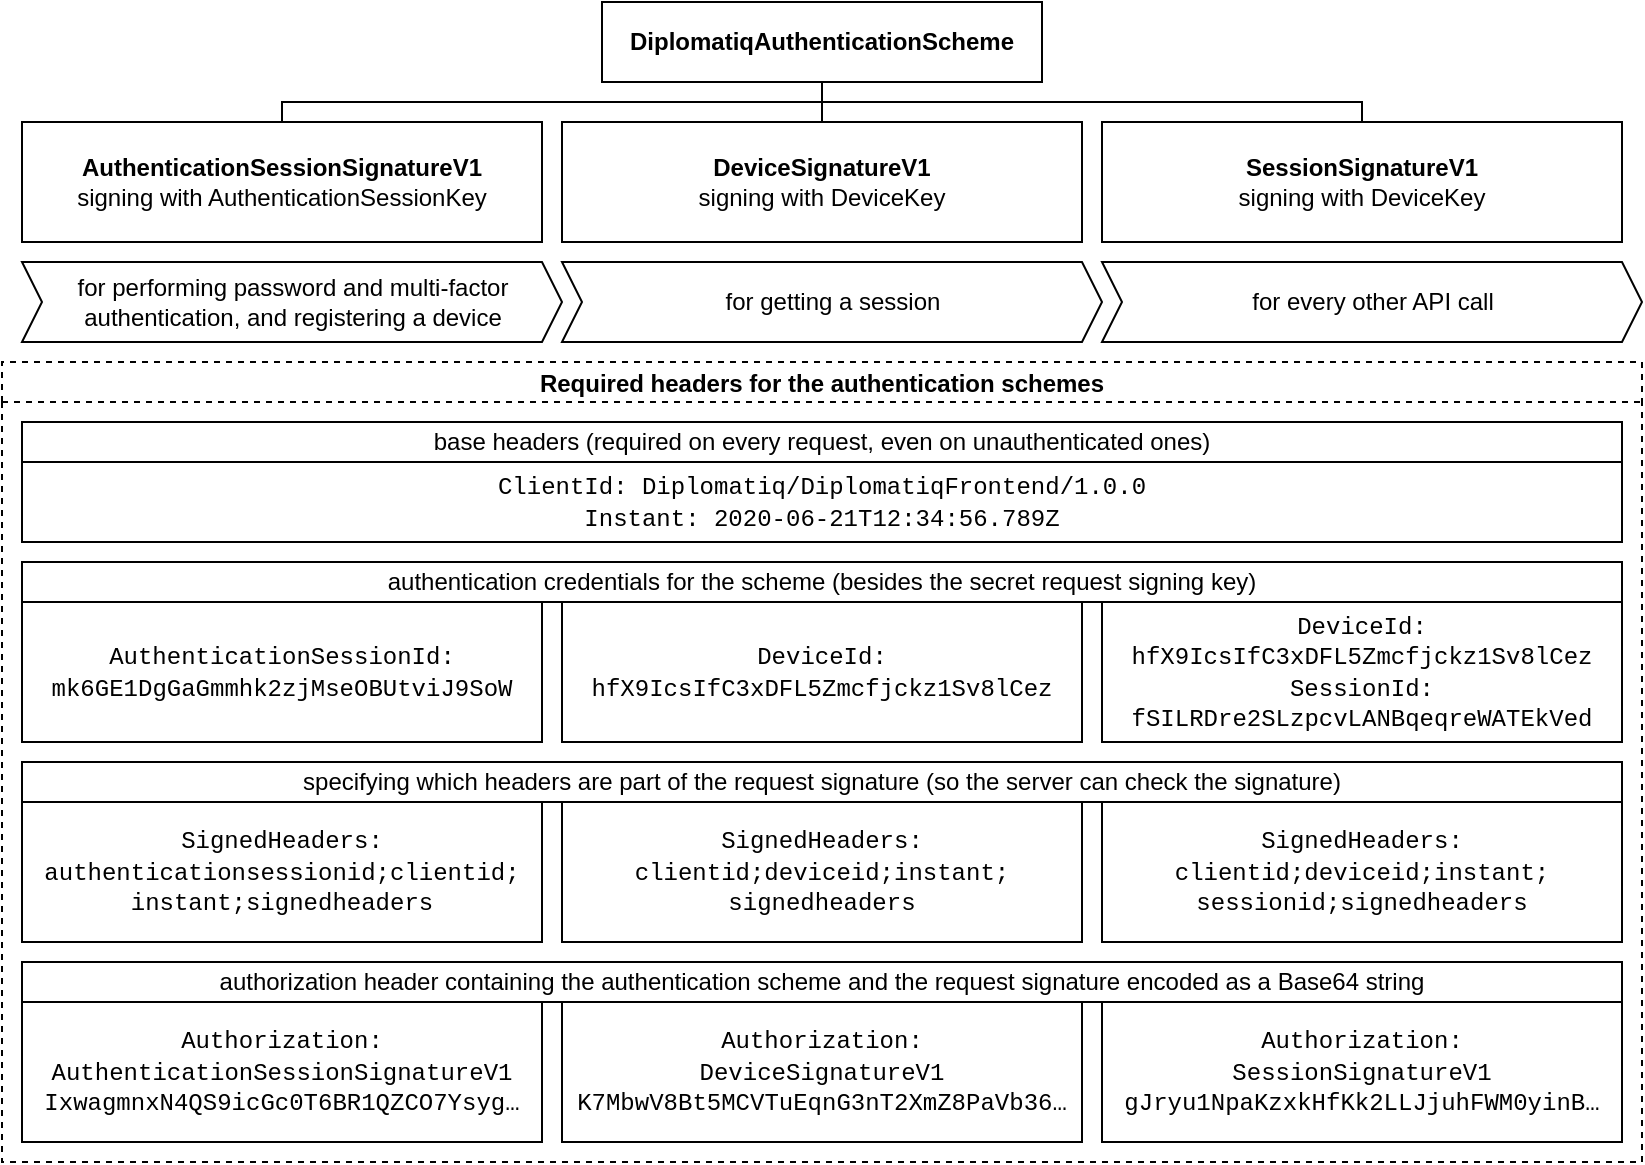 <mxfile version="13.0.9">
    <diagram id="Sttl8mKHboSlKdve3zSI" name="Page-1">
        <mxGraphModel dx="625" dy="579" grid="1" gridSize="10" guides="1" tooltips="1" connect="1" arrows="1" fold="1" page="1" pageScale="1" pageWidth="827" pageHeight="1169" math="0" shadow="0">
            <root>
                <mxCell id="0"/>
                <mxCell id="1" parent="0"/>
                <mxCell id="104" style="edgeStyle=orthogonalEdgeStyle;rounded=0;orthogonalLoop=1;jettySize=auto;html=1;exitX=0.5;exitY=1;exitDx=0;exitDy=0;entryX=0.5;entryY=0;entryDx=0;entryDy=0;endArrow=none;endFill=0;" parent="1" source="81" target="84" edge="1">
                    <mxGeometry relative="1" as="geometry"/>
                </mxCell>
                <mxCell id="105" style="edgeStyle=orthogonalEdgeStyle;rounded=0;orthogonalLoop=1;jettySize=auto;html=1;exitX=0.5;exitY=1;exitDx=0;exitDy=0;entryX=0.5;entryY=0;entryDx=0;entryDy=0;endArrow=none;endFill=0;" parent="1" source="81" target="83" edge="1">
                    <mxGeometry relative="1" as="geometry">
                        <Array as="points">
                            <mxPoint x="410" y="90"/>
                            <mxPoint x="680" y="90"/>
                        </Array>
                    </mxGeometry>
                </mxCell>
                <mxCell id="106" style="edgeStyle=orthogonalEdgeStyle;rounded=0;orthogonalLoop=1;jettySize=auto;html=1;exitX=0.5;exitY=1;exitDx=0;exitDy=0;entryX=0.5;entryY=0;entryDx=0;entryDy=0;endArrow=none;endFill=0;" parent="1" source="81" target="82" edge="1">
                    <mxGeometry relative="1" as="geometry">
                        <Array as="points">
                            <mxPoint x="410" y="90"/>
                            <mxPoint x="140" y="90"/>
                        </Array>
                    </mxGeometry>
                </mxCell>
                <mxCell id="81" value="&lt;b&gt;DiplomatiqAuthenticationScheme&lt;/b&gt;" style="rounded=0;whiteSpace=wrap;html=1;" parent="1" vertex="1">
                    <mxGeometry x="300" y="40" width="220" height="40" as="geometry"/>
                </mxCell>
                <mxCell id="82" value="&lt;b&gt;AuthenticationSessionSignatureV1&lt;/b&gt;&lt;br&gt;signing with AuthenticationSessionKey" style="rounded=0;whiteSpace=wrap;html=1;" parent="1" vertex="1">
                    <mxGeometry x="10" y="100" width="260" height="60" as="geometry"/>
                </mxCell>
                <mxCell id="83" value="&lt;b&gt;SessionSignatureV1&lt;/b&gt;&lt;br&gt;signing with DeviceKey" style="rounded=0;whiteSpace=wrap;html=1;" parent="1" vertex="1">
                    <mxGeometry x="550" y="100" width="260" height="60" as="geometry"/>
                </mxCell>
                <mxCell id="84" value="&lt;b&gt;DeviceSignatureV1&lt;/b&gt;&lt;br&gt;signing with DeviceKey" style="rounded=0;whiteSpace=wrap;html=1;" parent="1" vertex="1">
                    <mxGeometry x="280" y="100" width="260" height="60" as="geometry"/>
                </mxCell>
                <mxCell id="100" value="for performing password and multi-factor &lt;br&gt;authentication, and registering a device" style="html=1;shadow=0;dashed=0;align=center;verticalAlign=middle;shape=mxgraph.arrows2.arrow;dy=0;dx=10;notch=10;" parent="1" vertex="1">
                    <mxGeometry x="10" y="170" width="270" height="40" as="geometry"/>
                </mxCell>
                <mxCell id="102" value="for getting a session" style="html=1;shadow=0;dashed=0;align=center;verticalAlign=middle;shape=mxgraph.arrows2.arrow;dy=0;dx=10;notch=10;" parent="1" vertex="1">
                    <mxGeometry x="280" y="170" width="270" height="40" as="geometry"/>
                </mxCell>
                <mxCell id="103" value="for every other API call" style="html=1;shadow=0;dashed=0;align=center;verticalAlign=middle;shape=mxgraph.arrows2.arrow;dy=0;dx=10;notch=10;" parent="1" vertex="1">
                    <mxGeometry x="550" y="170" width="270" height="40" as="geometry"/>
                </mxCell>
                <mxCell id="117" value="&lt;font face=&quot;Courier New&quot;&gt;AuthenticationSessionId:&lt;br&gt;&lt;span&gt;mk6GE1DgGaGmmhk2zjMseOBUtviJ9SoW&lt;/span&gt;&lt;br&gt;&lt;/font&gt;" style="rounded=0;whiteSpace=wrap;html=1;" parent="1" vertex="1">
                    <mxGeometry x="10" y="340" width="260" height="70" as="geometry"/>
                </mxCell>
                <mxCell id="118" value="&lt;font face=&quot;Courier New&quot;&gt;DeviceId:&lt;br&gt;&lt;span&gt;hfX9IcsIfC3xDFL5Zmcfjckz1Sv8lCez&lt;/span&gt;&lt;/font&gt;" style="rounded=0;whiteSpace=wrap;html=1;" parent="1" vertex="1">
                    <mxGeometry x="280" y="340" width="260" height="70" as="geometry"/>
                </mxCell>
                <mxCell id="119" value="&lt;font face=&quot;Courier New&quot;&gt;DeviceId:&lt;br&gt;&lt;span&gt;hfX9IcsIfC3xDFL5Zmcfjckz1Sv8lCez&lt;br&gt;SessionId:&lt;br&gt;&lt;/span&gt;&lt;/font&gt;&lt;span&gt;&lt;font face=&quot;Courier New&quot;&gt;fSILRDre2SLzpcvLANBqeqreWATEkVed&lt;/font&gt;&lt;/span&gt;&lt;font face=&quot;Courier New&quot;&gt;&lt;span&gt;&lt;br&gt;&lt;/span&gt;&lt;/font&gt;" style="rounded=0;whiteSpace=wrap;html=1;" parent="1" vertex="1">
                    <mxGeometry x="550" y="340" width="260" height="70" as="geometry"/>
                </mxCell>
                <mxCell id="125" value="&lt;font face=&quot;Courier New&quot;&gt;SignedHeaders:&lt;br&gt;&lt;span&gt;authenticationsessionid;clientid;&lt;br&gt;&lt;/span&gt;instant;signedheaders&lt;br&gt;&lt;/font&gt;" style="rounded=0;whiteSpace=wrap;html=1;" parent="1" vertex="1">
                    <mxGeometry x="10" y="440" width="260" height="70" as="geometry"/>
                </mxCell>
                <mxCell id="126" value="&lt;font face=&quot;Courier New&quot;&gt;SignedHeaders:&lt;br&gt;&lt;span&gt;clientid;deviceid;instant;&lt;br&gt;signedheaders&lt;/span&gt;&lt;br&gt;&lt;/font&gt;" style="rounded=0;whiteSpace=wrap;html=1;" parent="1" vertex="1">
                    <mxGeometry x="280" y="440" width="260" height="70" as="geometry"/>
                </mxCell>
                <mxCell id="127" value="&lt;font face=&quot;Courier New&quot;&gt;SignedHeaders:&lt;br&gt;clientid;deviceid;instant;&lt;br&gt;sessionid;signedheaders&lt;br&gt;&lt;/font&gt;" style="rounded=0;whiteSpace=wrap;html=1;" parent="1" vertex="1">
                    <mxGeometry x="550" y="440" width="260" height="70" as="geometry"/>
                </mxCell>
                <mxCell id="128" value="base headers (required on every request, even on unauthenticated ones)" style="rounded=0;whiteSpace=wrap;html=1;perimeterSpacing=0;" parent="1" vertex="1">
                    <mxGeometry x="10" y="250" width="800" height="20" as="geometry"/>
                </mxCell>
                <mxCell id="129" value="authentication credentials for the scheme (besides the secret request signing key)" style="rounded=0;whiteSpace=wrap;html=1;" parent="1" vertex="1">
                    <mxGeometry x="10" y="320" width="800" height="20" as="geometry"/>
                </mxCell>
                <mxCell id="130" value="specifying which headers are part of the request signature (so the server can check the signature)&lt;font face=&quot;Courier New&quot;&gt;&lt;br&gt;&lt;/font&gt;" style="rounded=0;whiteSpace=wrap;html=1;" parent="1" vertex="1">
                    <mxGeometry x="10" y="420" width="800" height="20" as="geometry"/>
                </mxCell>
                <mxCell id="131" value="&lt;font face=&quot;Courier New&quot;&gt;Authorization: AuthenticationSessionSignatureV1&lt;br&gt;&lt;span&gt;IxwagmnxN4QS9icGc0T6BR1QZCO7Ysyg…&lt;/span&gt;&lt;br&gt;&lt;/font&gt;" style="rounded=0;whiteSpace=wrap;html=1;" parent="1" vertex="1">
                    <mxGeometry x="10" y="540" width="260" height="70" as="geometry"/>
                </mxCell>
                <mxCell id="132" value="&lt;font face=&quot;Courier New&quot;&gt;Authorization:&lt;br&gt;DeviceSignatureV1&lt;br&gt;&lt;span&gt;K7MbwV8Bt5MCVTuEqnG3nT2XmZ8PaVb36…&lt;/span&gt;&lt;br&gt;&lt;/font&gt;" style="rounded=0;whiteSpace=wrap;html=1;" parent="1" vertex="1">
                    <mxGeometry x="280" y="540" width="260" height="70" as="geometry"/>
                </mxCell>
                <mxCell id="133" value="&lt;font face=&quot;Courier New&quot;&gt;Authorization:&lt;br&gt;SessionSignatureV1&lt;br&gt;&lt;span&gt;gJryu1NpaKzxkHfKk2LLJjuhFWM0yinB…&lt;/span&gt;&lt;br&gt;&lt;/font&gt;" style="rounded=0;whiteSpace=wrap;html=1;" parent="1" vertex="1">
                    <mxGeometry x="550" y="540" width="260" height="70" as="geometry"/>
                </mxCell>
                <mxCell id="134" value="authorization header containing the authentication scheme and the request signature encoded as a Base64 string&lt;font face=&quot;Courier New&quot;&gt;&lt;br&gt;&lt;/font&gt;" style="rounded=0;whiteSpace=wrap;html=1;" parent="1" vertex="1">
                    <mxGeometry x="10" y="520" width="800" height="20" as="geometry"/>
                </mxCell>
                <mxCell id="135" value="Required headers for the authentication schemes" style="swimlane;rounded=0;startSize=20;dashed=1;" parent="1" vertex="1">
                    <mxGeometry y="220" width="820" height="400" as="geometry"/>
                </mxCell>
                <mxCell id="138" value="&lt;font face=&quot;Courier New&quot;&gt;&lt;span&gt;ClientId: Diplomatiq/DiplomatiqFrontend/1.0.0&lt;br&gt;Instant: 2020-06-21T12:34:56.789Z&lt;br&gt;&lt;/span&gt;&lt;/font&gt;" style="rounded=0;whiteSpace=wrap;html=1;" vertex="1" parent="135">
                    <mxGeometry x="10" y="50" width="800" height="40" as="geometry"/>
                </mxCell>
            </root>
        </mxGraphModel>
    </diagram>
</mxfile>

